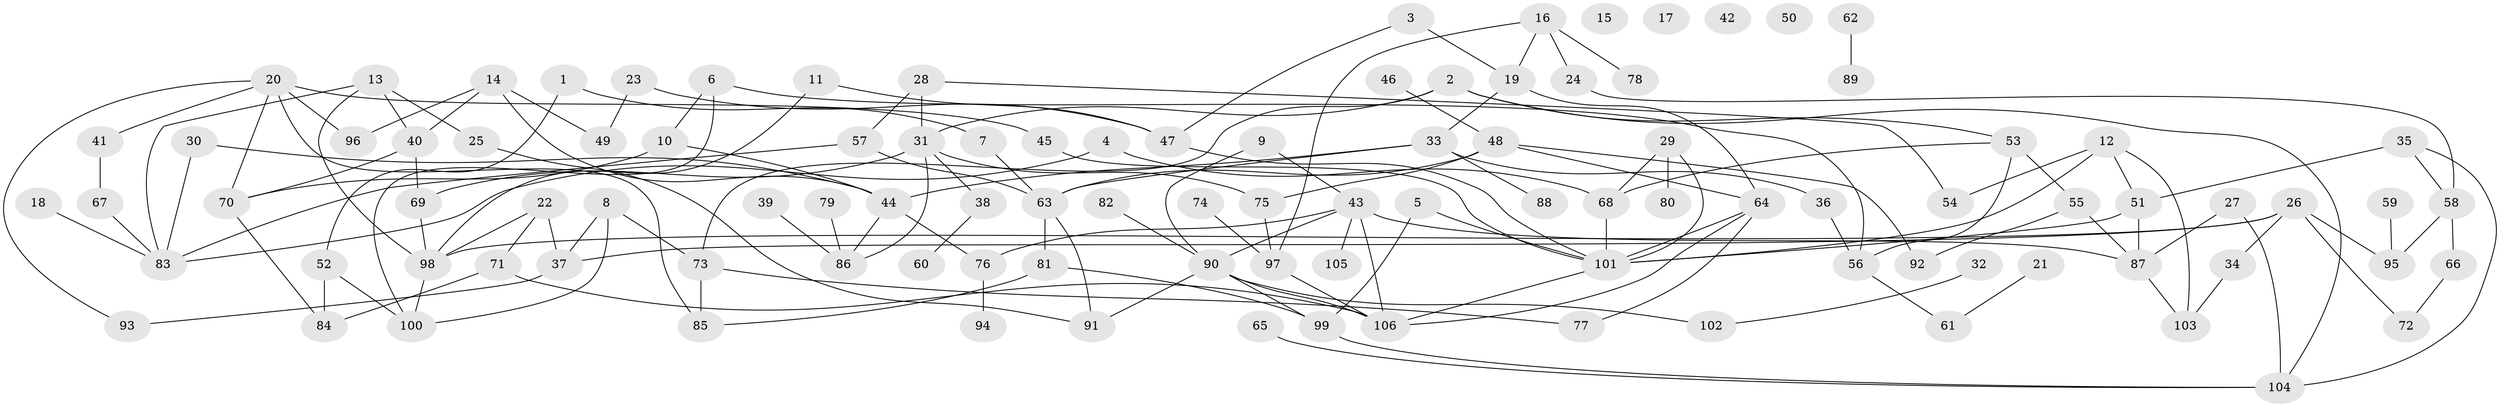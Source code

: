 // coarse degree distribution, {10: 0.03389830508474576, 2: 0.22033898305084745, 3: 0.22033898305084745, 5: 0.1016949152542373, 4: 0.0847457627118644, 8: 0.01694915254237288, 6: 0.1016949152542373, 11: 0.01694915254237288, 1: 0.1864406779661017, 7: 0.01694915254237288}
// Generated by graph-tools (version 1.1) at 2025/48/03/04/25 22:48:10]
// undirected, 106 vertices, 154 edges
graph export_dot {
  node [color=gray90,style=filled];
  1;
  2;
  3;
  4;
  5;
  6;
  7;
  8;
  9;
  10;
  11;
  12;
  13;
  14;
  15;
  16;
  17;
  18;
  19;
  20;
  21;
  22;
  23;
  24;
  25;
  26;
  27;
  28;
  29;
  30;
  31;
  32;
  33;
  34;
  35;
  36;
  37;
  38;
  39;
  40;
  41;
  42;
  43;
  44;
  45;
  46;
  47;
  48;
  49;
  50;
  51;
  52;
  53;
  54;
  55;
  56;
  57;
  58;
  59;
  60;
  61;
  62;
  63;
  64;
  65;
  66;
  67;
  68;
  69;
  70;
  71;
  72;
  73;
  74;
  75;
  76;
  77;
  78;
  79;
  80;
  81;
  82;
  83;
  84;
  85;
  86;
  87;
  88;
  89;
  90;
  91;
  92;
  93;
  94;
  95;
  96;
  97;
  98;
  99;
  100;
  101;
  102;
  103;
  104;
  105;
  106;
  1 -- 7;
  1 -- 52;
  2 -- 31;
  2 -- 53;
  2 -- 73;
  2 -- 104;
  3 -- 19;
  3 -- 47;
  4 -- 68;
  4 -- 83;
  5 -- 99;
  5 -- 101;
  6 -- 10;
  6 -- 56;
  6 -- 100;
  7 -- 63;
  8 -- 37;
  8 -- 73;
  8 -- 100;
  9 -- 43;
  9 -- 90;
  10 -- 44;
  10 -- 70;
  11 -- 47;
  11 -- 98;
  12 -- 51;
  12 -- 54;
  12 -- 101;
  12 -- 103;
  13 -- 25;
  13 -- 40;
  13 -- 83;
  13 -- 98;
  14 -- 40;
  14 -- 44;
  14 -- 49;
  14 -- 96;
  16 -- 19;
  16 -- 24;
  16 -- 78;
  16 -- 97;
  18 -- 83;
  19 -- 33;
  19 -- 64;
  20 -- 41;
  20 -- 45;
  20 -- 70;
  20 -- 85;
  20 -- 93;
  20 -- 96;
  21 -- 61;
  22 -- 37;
  22 -- 71;
  22 -- 98;
  23 -- 47;
  23 -- 49;
  24 -- 58;
  25 -- 91;
  26 -- 34;
  26 -- 37;
  26 -- 72;
  26 -- 95;
  26 -- 98;
  27 -- 87;
  27 -- 104;
  28 -- 31;
  28 -- 54;
  28 -- 57;
  29 -- 68;
  29 -- 80;
  29 -- 101;
  30 -- 44;
  30 -- 83;
  31 -- 38;
  31 -- 69;
  31 -- 75;
  31 -- 86;
  32 -- 102;
  33 -- 36;
  33 -- 44;
  33 -- 63;
  33 -- 88;
  34 -- 103;
  35 -- 51;
  35 -- 58;
  35 -- 104;
  36 -- 56;
  37 -- 93;
  38 -- 60;
  39 -- 86;
  40 -- 69;
  40 -- 70;
  41 -- 67;
  43 -- 76;
  43 -- 87;
  43 -- 90;
  43 -- 105;
  43 -- 106;
  44 -- 76;
  44 -- 86;
  45 -- 101;
  46 -- 48;
  47 -- 101;
  48 -- 63;
  48 -- 64;
  48 -- 75;
  48 -- 92;
  51 -- 87;
  51 -- 101;
  52 -- 84;
  52 -- 100;
  53 -- 55;
  53 -- 56;
  53 -- 68;
  55 -- 87;
  55 -- 92;
  56 -- 61;
  57 -- 63;
  57 -- 83;
  58 -- 66;
  58 -- 95;
  59 -- 95;
  62 -- 89;
  63 -- 81;
  63 -- 91;
  64 -- 77;
  64 -- 101;
  64 -- 106;
  65 -- 104;
  66 -- 72;
  67 -- 83;
  68 -- 101;
  69 -- 98;
  70 -- 84;
  71 -- 84;
  71 -- 106;
  73 -- 77;
  73 -- 85;
  74 -- 97;
  75 -- 97;
  76 -- 94;
  79 -- 86;
  81 -- 85;
  81 -- 99;
  82 -- 90;
  87 -- 103;
  90 -- 91;
  90 -- 99;
  90 -- 102;
  90 -- 106;
  97 -- 106;
  98 -- 100;
  99 -- 104;
  101 -- 106;
}
